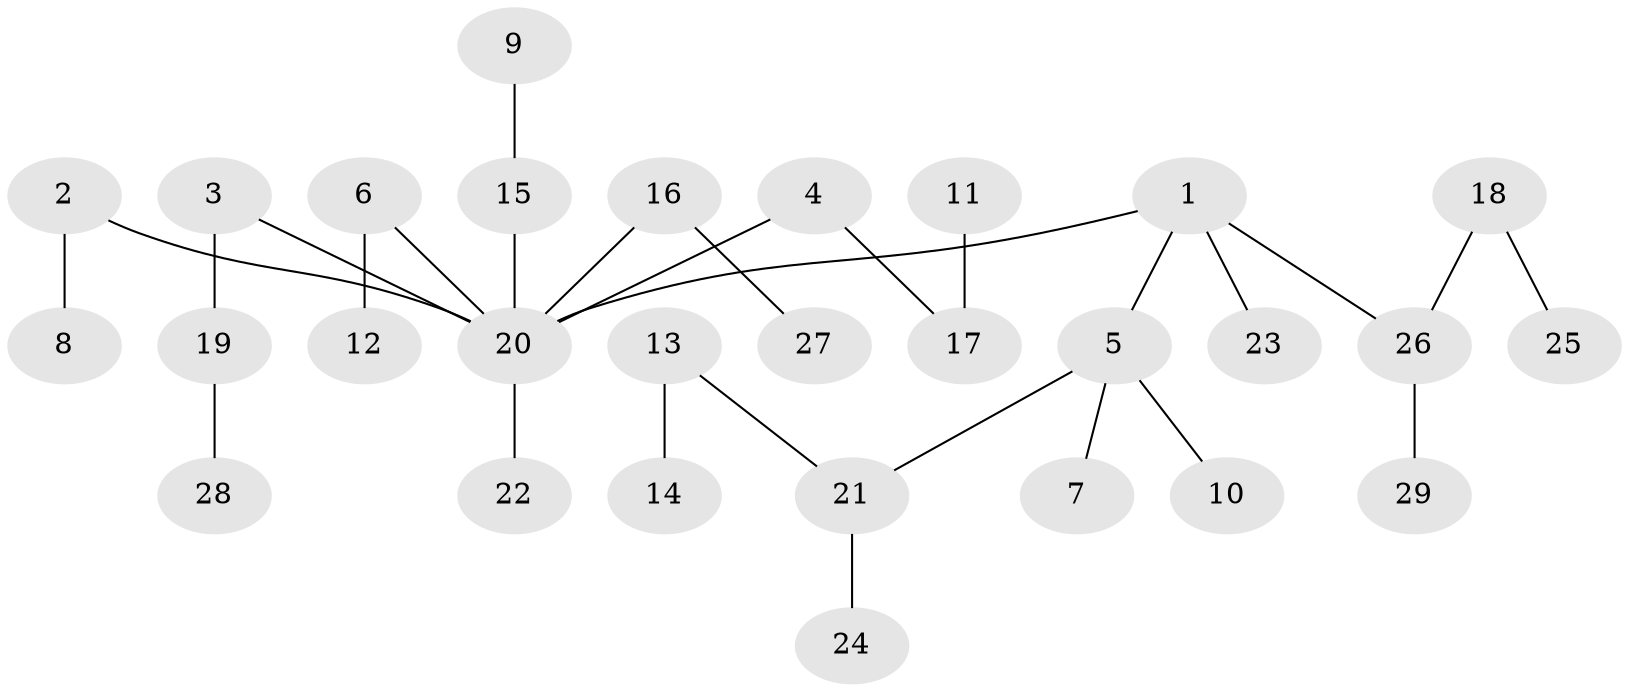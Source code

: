 // original degree distribution, {1: 0.43859649122807015, 3: 0.21052631578947367, 5: 0.05263157894736842, 2: 0.2807017543859649, 4: 0.017543859649122806}
// Generated by graph-tools (version 1.1) at 2025/26/03/09/25 03:26:32]
// undirected, 29 vertices, 28 edges
graph export_dot {
graph [start="1"]
  node [color=gray90,style=filled];
  1;
  2;
  3;
  4;
  5;
  6;
  7;
  8;
  9;
  10;
  11;
  12;
  13;
  14;
  15;
  16;
  17;
  18;
  19;
  20;
  21;
  22;
  23;
  24;
  25;
  26;
  27;
  28;
  29;
  1 -- 5 [weight=1.0];
  1 -- 20 [weight=1.0];
  1 -- 23 [weight=1.0];
  1 -- 26 [weight=1.0];
  2 -- 8 [weight=1.0];
  2 -- 20 [weight=1.0];
  3 -- 19 [weight=1.0];
  3 -- 20 [weight=1.0];
  4 -- 17 [weight=1.0];
  4 -- 20 [weight=1.0];
  5 -- 7 [weight=1.0];
  5 -- 10 [weight=1.0];
  5 -- 21 [weight=1.0];
  6 -- 12 [weight=1.0];
  6 -- 20 [weight=1.0];
  9 -- 15 [weight=1.0];
  11 -- 17 [weight=1.0];
  13 -- 14 [weight=1.0];
  13 -- 21 [weight=1.0];
  15 -- 20 [weight=1.0];
  16 -- 20 [weight=1.0];
  16 -- 27 [weight=1.0];
  18 -- 25 [weight=1.0];
  18 -- 26 [weight=1.0];
  19 -- 28 [weight=1.0];
  20 -- 22 [weight=1.0];
  21 -- 24 [weight=1.0];
  26 -- 29 [weight=1.0];
}

